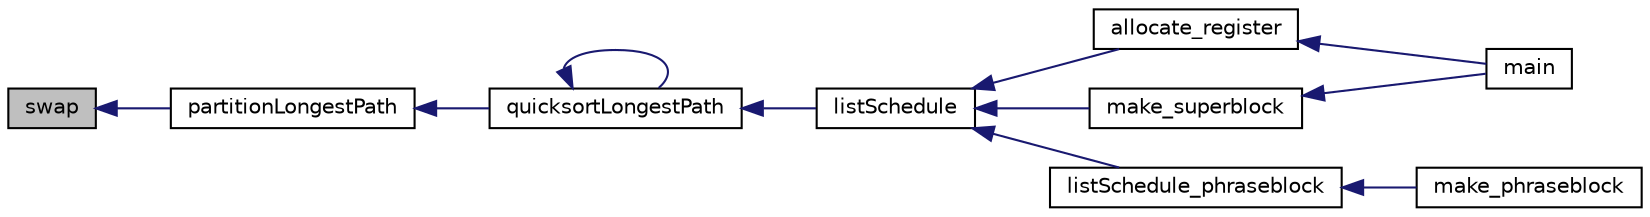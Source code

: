 digraph G
{
  edge [fontname="Helvetica",fontsize="10",labelfontname="Helvetica",labelfontsize="10"];
  node [fontname="Helvetica",fontsize="10",shape=record];
  rankdir=LR;
  Node1 [label="swap",height=0.2,width=0.4,color="black", fillcolor="grey75", style="filled" fontcolor="black"];
  Node1 -> Node2 [dir=back,color="midnightblue",fontsize="10",style="solid"];
  Node2 [label="partitionLongestPath",height=0.2,width=0.4,color="black", fillcolor="white", style="filled",URL="$binaryTranslator_2quickSort_8h.html#ab89021bdedd9cf3069b0abdfa7e5e585"];
  Node2 -> Node3 [dir=back,color="midnightblue",fontsize="10",style="solid"];
  Node3 [label="quicksortLongestPath",height=0.2,width=0.4,color="black", fillcolor="white", style="filled",URL="$binaryTranslator_2quickSort_8h.html#a48781b84ce14fccda05b3081e6d5a196"];
  Node3 -> Node4 [dir=back,color="midnightblue",fontsize="10",style="solid"];
  Node4 [label="listSchedule",height=0.2,width=0.4,color="black", fillcolor="white", style="filled",URL="$listSchedule_8h.html#af9a47861fb738dfb09aa240667f01b1e"];
  Node4 -> Node5 [dir=back,color="midnightblue",fontsize="10",style="solid"];
  Node5 [label="allocate_register",height=0.2,width=0.4,color="black", fillcolor="white", style="filled",URL="$registerAllocate_8h.html#a89206e9b97c233cca9ffa40229a32a77"];
  Node5 -> Node6 [dir=back,color="midnightblue",fontsize="10",style="solid"];
  Node6 [label="main",height=0.2,width=0.4,color="black", fillcolor="white", style="filled",URL="$main_8cpp.html#a0ddf1224851353fc92bfbff6f499fa97"];
  Node4 -> Node7 [dir=back,color="midnightblue",fontsize="10",style="solid"];
  Node7 [label="listSchedule_phraseblock",height=0.2,width=0.4,color="black", fillcolor="white", style="filled",URL="$make__phraseblock_8cpp.html#a65aeab967a815a10deb65ad6d6ce5116"];
  Node7 -> Node8 [dir=back,color="midnightblue",fontsize="10",style="solid"];
  Node8 [label="make_phraseblock",height=0.2,width=0.4,color="black", fillcolor="white", style="filled",URL="$make__phraseblock_8cpp.html#af5aea5750e9482dfe18f886b91b680b4"];
  Node4 -> Node9 [dir=back,color="midnightblue",fontsize="10",style="solid"];
  Node9 [label="make_superblock",height=0.2,width=0.4,color="black", fillcolor="white", style="filled",URL="$make__superblock_8cpp.html#a499b98fa166ddd7c784aca2c8a2c68b1"];
  Node9 -> Node6 [dir=back,color="midnightblue",fontsize="10",style="solid"];
  Node3 -> Node3 [dir=back,color="midnightblue",fontsize="10",style="solid"];
}
